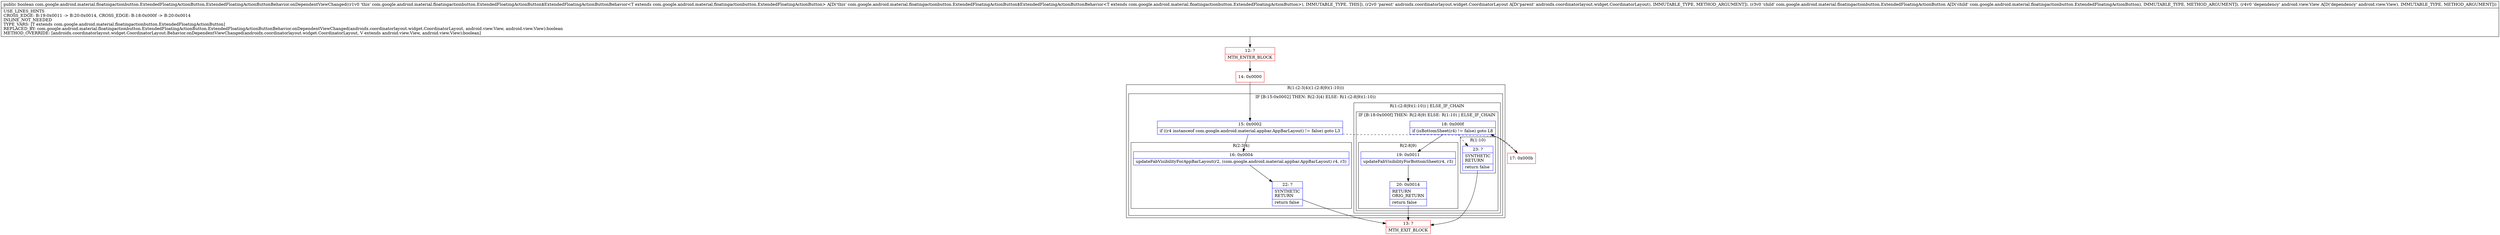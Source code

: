digraph "CFG forcom.google.android.material.floatingactionbutton.ExtendedFloatingActionButton.ExtendedFloatingActionButtonBehavior.onDependentViewChanged(Landroidx\/coordinatorlayout\/widget\/CoordinatorLayout;Lcom\/google\/android\/material\/floatingactionbutton\/ExtendedFloatingActionButton;Landroid\/view\/View;)Z" {
subgraph cluster_Region_2128732635 {
label = "R(1:(2:3|4)(1:(2:8|9)(1:10)))";
node [shape=record,color=blue];
subgraph cluster_IfRegion_184165861 {
label = "IF [B:15:0x0002] THEN: R(2:3|4) ELSE: R(1:(2:8|9)(1:10))";
node [shape=record,color=blue];
Node_15 [shape=record,label="{15\:\ 0x0002|if ((r4 instanceof com.google.android.material.appbar.AppBarLayout) != false) goto L3\l}"];
subgraph cluster_Region_794435365 {
label = "R(2:3|4)";
node [shape=record,color=blue];
Node_16 [shape=record,label="{16\:\ 0x0004|updateFabVisibilityForAppBarLayout(r2, (com.google.android.material.appbar.AppBarLayout) r4, r3)\l}"];
Node_22 [shape=record,label="{22\:\ ?|SYNTHETIC\lRETURN\l|return false\l}"];
}
subgraph cluster_Region_233817176 {
label = "R(1:(2:8|9)(1:10)) | ELSE_IF_CHAIN\l";
node [shape=record,color=blue];
subgraph cluster_IfRegion_2096173831 {
label = "IF [B:18:0x000f] THEN: R(2:8|9) ELSE: R(1:10) | ELSE_IF_CHAIN\l";
node [shape=record,color=blue];
Node_18 [shape=record,label="{18\:\ 0x000f|if (isBottomSheet(r4) != false) goto L8\l}"];
subgraph cluster_Region_662688881 {
label = "R(2:8|9)";
node [shape=record,color=blue];
Node_19 [shape=record,label="{19\:\ 0x0011|updateFabVisibilityForBottomSheet(r4, r3)\l}"];
Node_20 [shape=record,label="{20\:\ 0x0014|RETURN\lORIG_RETURN\l|return false\l}"];
}
subgraph cluster_Region_1487099020 {
label = "R(1:10)";
node [shape=record,color=blue];
Node_23 [shape=record,label="{23\:\ ?|SYNTHETIC\lRETURN\l|return false\l}"];
}
}
}
}
}
Node_12 [shape=record,color=red,label="{12\:\ ?|MTH_ENTER_BLOCK\l}"];
Node_14 [shape=record,color=red,label="{14\:\ 0x0000}"];
Node_13 [shape=record,color=red,label="{13\:\ ?|MTH_EXIT_BLOCK\l}"];
Node_17 [shape=record,color=red,label="{17\:\ 0x000b}"];
MethodNode[shape=record,label="{public boolean com.google.android.material.floatingactionbutton.ExtendedFloatingActionButton.ExtendedFloatingActionButtonBehavior.onDependentViewChanged((r1v0 'this' com.google.android.material.floatingactionbutton.ExtendedFloatingActionButton$ExtendedFloatingActionButtonBehavior\<T extends com.google.android.material.floatingactionbutton.ExtendedFloatingActionButton\> A[D('this' com.google.android.material.floatingactionbutton.ExtendedFloatingActionButton$ExtendedFloatingActionButtonBehavior\<T extends com.google.android.material.floatingactionbutton.ExtendedFloatingActionButton\>), IMMUTABLE_TYPE, THIS]), (r2v0 'parent' androidx.coordinatorlayout.widget.CoordinatorLayout A[D('parent' androidx.coordinatorlayout.widget.CoordinatorLayout), IMMUTABLE_TYPE, METHOD_ARGUMENT]), (r3v0 'child' com.google.android.material.floatingactionbutton.ExtendedFloatingActionButton A[D('child' com.google.android.material.floatingactionbutton.ExtendedFloatingActionButton), IMMUTABLE_TYPE, METHOD_ARGUMENT]), (r4v0 'dependency' android.view.View A[D('dependency' android.view.View), IMMUTABLE_TYPE, METHOD_ARGUMENT]))  | USE_LINES_HINTS\lCROSS_EDGE: B:19:0x0011 \-\> B:20:0x0014, CROSS_EDGE: B:18:0x000f \-\> B:20:0x0014\lINLINE_NOT_NEEDED\lTYPE_VARS: [T extends com.google.android.material.floatingactionbutton.ExtendedFloatingActionButton]\lREPLACED_BY: com.google.android.material.floatingactionbutton.ExtendedFloatingActionButton.ExtendedFloatingActionButtonBehavior.onDependentViewChanged(androidx.coordinatorlayout.widget.CoordinatorLayout, android.view.View, android.view.View):boolean\lMETHOD_OVERRIDE: [androidx.coordinatorlayout.widget.CoordinatorLayout.Behavior.onDependentViewChanged(androidx.coordinatorlayout.widget.CoordinatorLayout, V extends android.view.View, android.view.View):boolean]\l}"];
MethodNode -> Node_12;Node_15 -> Node_16;
Node_15 -> Node_17[style=dashed];
Node_16 -> Node_22;
Node_22 -> Node_13;
Node_18 -> Node_19;
Node_18 -> Node_23[style=dashed];
Node_19 -> Node_20;
Node_20 -> Node_13;
Node_23 -> Node_13;
Node_12 -> Node_14;
Node_14 -> Node_15;
Node_17 -> Node_18;
}

